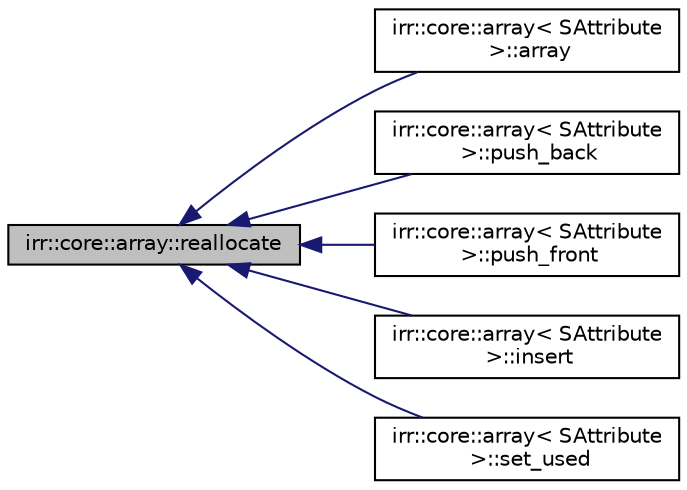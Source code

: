 digraph "irr::core::array::reallocate"
{
  edge [fontname="Helvetica",fontsize="10",labelfontname="Helvetica",labelfontsize="10"];
  node [fontname="Helvetica",fontsize="10",shape=record];
  rankdir="LR";
  Node1 [label="irr::core::array::reallocate",height=0.2,width=0.4,color="black", fillcolor="grey75", style="filled", fontcolor="black"];
  Node1 -> Node2 [dir="back",color="midnightblue",fontsize="10",style="solid",fontname="Helvetica"];
  Node2 [label="irr::core::array\< SAttribute\l \>::array",height=0.2,width=0.4,color="black", fillcolor="white", style="filled",URL="$classirr_1_1core_1_1array.html#acdf3e210bef431b4b789d616c6048b56"];
  Node1 -> Node3 [dir="back",color="midnightblue",fontsize="10",style="solid",fontname="Helvetica"];
  Node3 [label="irr::core::array\< SAttribute\l \>::push_back",height=0.2,width=0.4,color="black", fillcolor="white", style="filled",URL="$classirr_1_1core_1_1array.html#a95afc36513d08abb51bd399755730877"];
  Node1 -> Node4 [dir="back",color="midnightblue",fontsize="10",style="solid",fontname="Helvetica"];
  Node4 [label="irr::core::array\< SAttribute\l \>::push_front",height=0.2,width=0.4,color="black", fillcolor="white", style="filled",URL="$classirr_1_1core_1_1array.html#a27ce37ef9e34e55d4f9987c62deda9d6"];
  Node1 -> Node5 [dir="back",color="midnightblue",fontsize="10",style="solid",fontname="Helvetica"];
  Node5 [label="irr::core::array\< SAttribute\l \>::insert",height=0.2,width=0.4,color="black", fillcolor="white", style="filled",URL="$classirr_1_1core_1_1array.html#a7dd91405226e52db0c5a26add9f8e106"];
  Node1 -> Node6 [dir="back",color="midnightblue",fontsize="10",style="solid",fontname="Helvetica"];
  Node6 [label="irr::core::array\< SAttribute\l \>::set_used",height=0.2,width=0.4,color="black", fillcolor="white", style="filled",URL="$classirr_1_1core_1_1array.html#a0767f2095c59d44a73abf4a9fa9480ba"];
}
